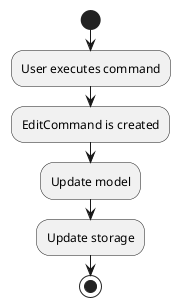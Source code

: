 @startuml
start
:User executes command;

:EditCommand is created;

:Update model;

:Update storage;

stop
@enduml
